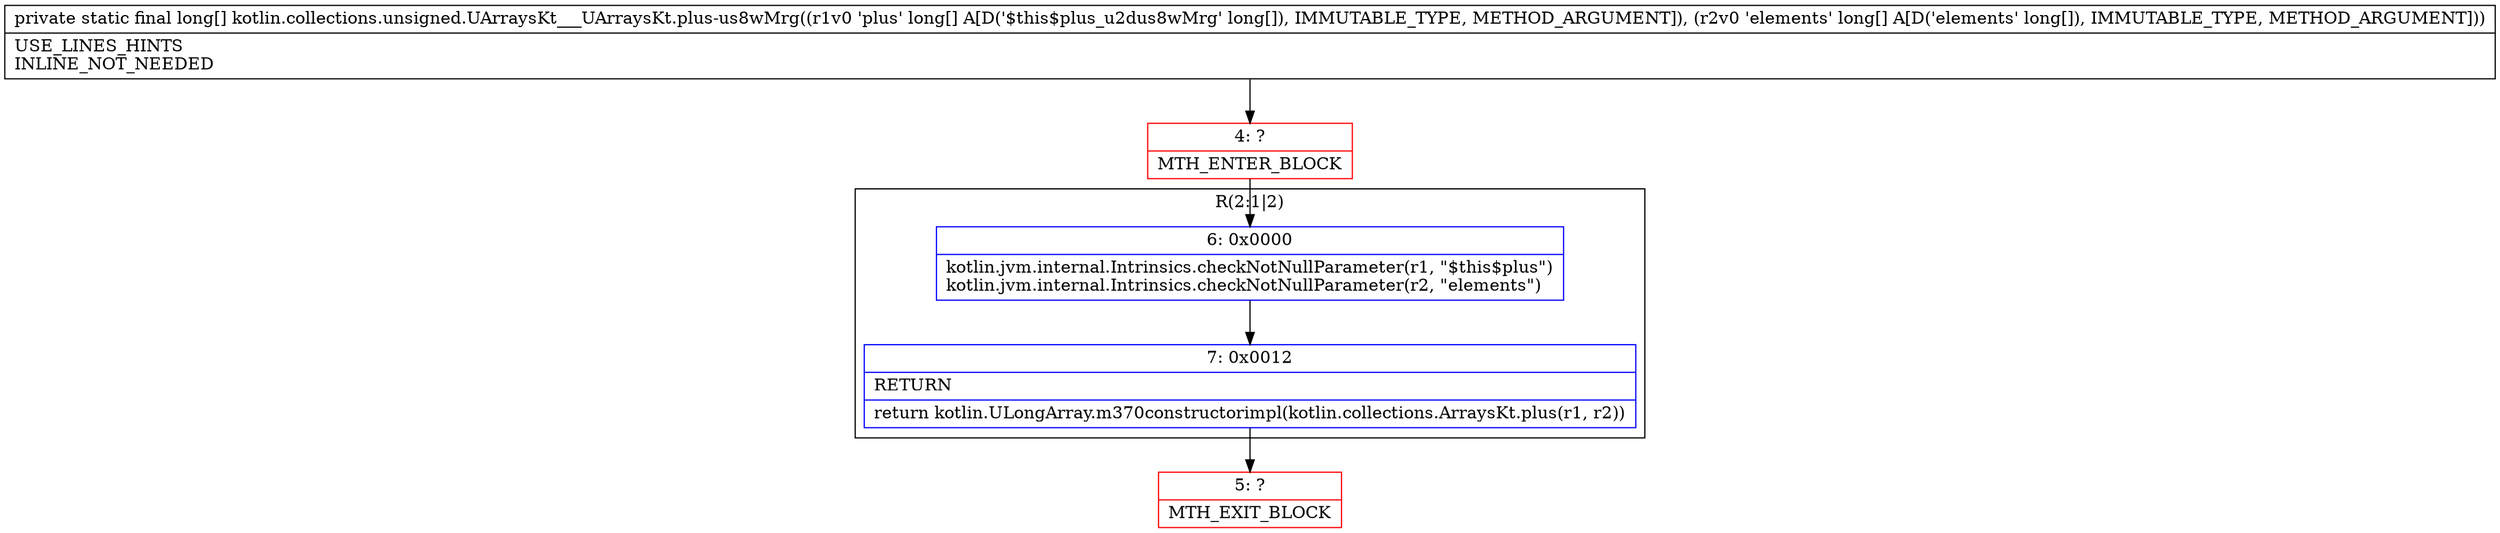 digraph "CFG forkotlin.collections.unsigned.UArraysKt___UArraysKt.plus\-us8wMrg([J[J)[J" {
subgraph cluster_Region_1278816656 {
label = "R(2:1|2)";
node [shape=record,color=blue];
Node_6 [shape=record,label="{6\:\ 0x0000|kotlin.jvm.internal.Intrinsics.checkNotNullParameter(r1, \"$this$plus\")\lkotlin.jvm.internal.Intrinsics.checkNotNullParameter(r2, \"elements\")\l}"];
Node_7 [shape=record,label="{7\:\ 0x0012|RETURN\l|return kotlin.ULongArray.m370constructorimpl(kotlin.collections.ArraysKt.plus(r1, r2))\l}"];
}
Node_4 [shape=record,color=red,label="{4\:\ ?|MTH_ENTER_BLOCK\l}"];
Node_5 [shape=record,color=red,label="{5\:\ ?|MTH_EXIT_BLOCK\l}"];
MethodNode[shape=record,label="{private static final long[] kotlin.collections.unsigned.UArraysKt___UArraysKt.plus\-us8wMrg((r1v0 'plus' long[] A[D('$this$plus_u2dus8wMrg' long[]), IMMUTABLE_TYPE, METHOD_ARGUMENT]), (r2v0 'elements' long[] A[D('elements' long[]), IMMUTABLE_TYPE, METHOD_ARGUMENT]))  | USE_LINES_HINTS\lINLINE_NOT_NEEDED\l}"];
MethodNode -> Node_4;Node_6 -> Node_7;
Node_7 -> Node_5;
Node_4 -> Node_6;
}

